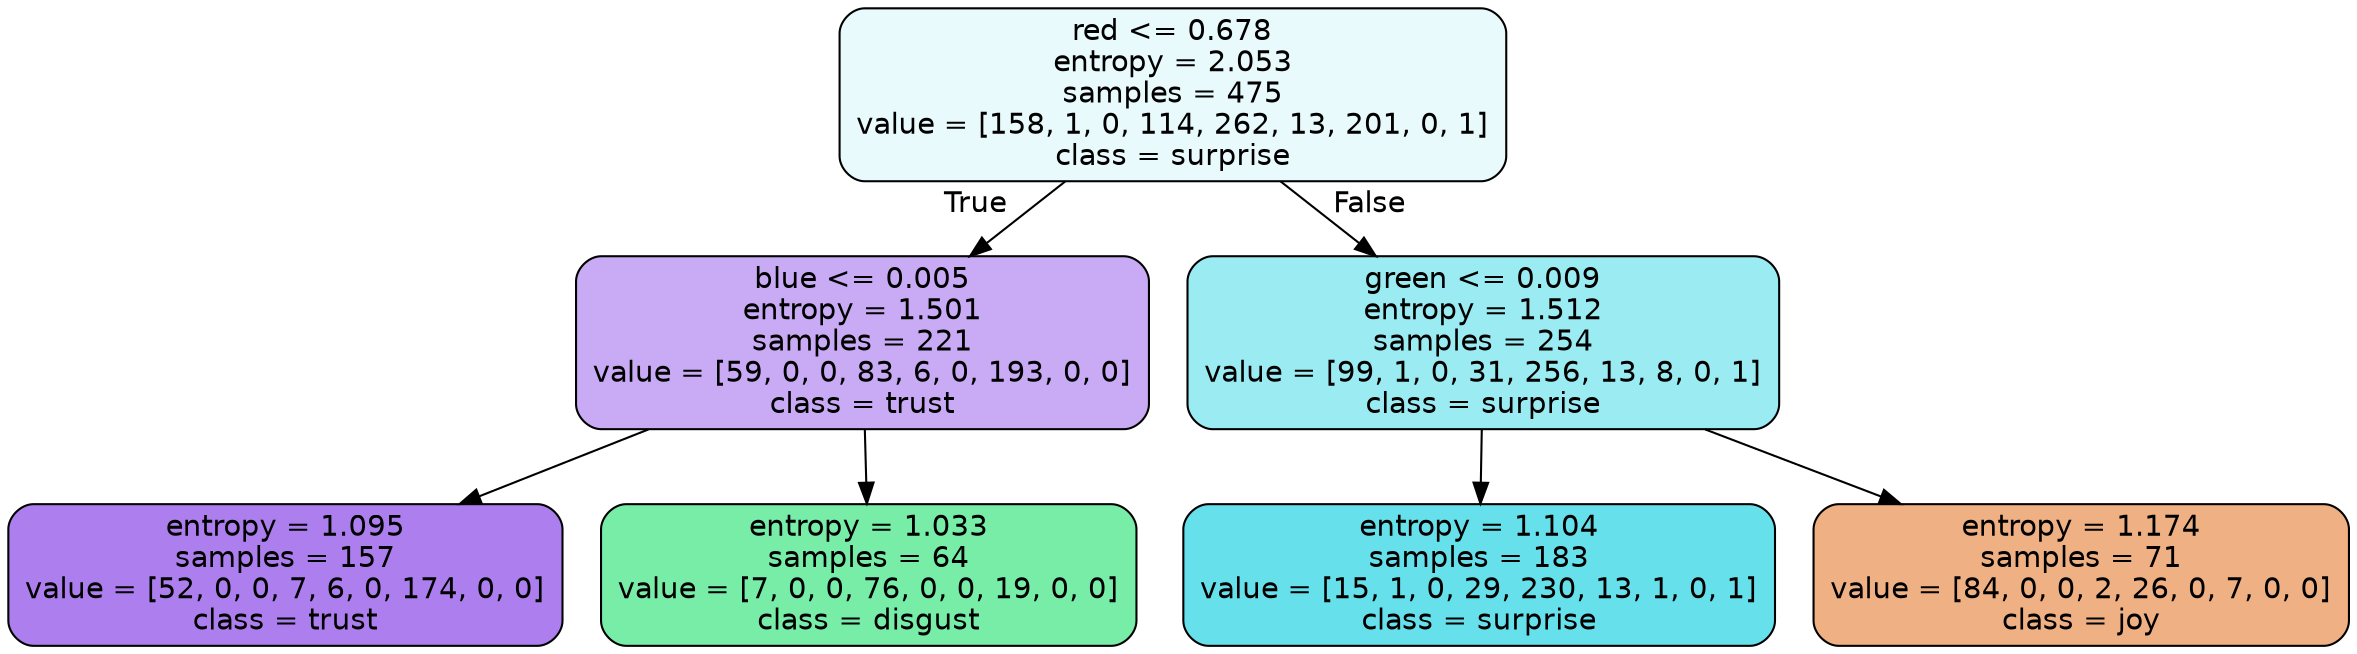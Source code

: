digraph Tree {
node [shape=box, style="filled, rounded", color="black", fontname=helvetica] ;
edge [fontname=helvetica] ;
0 [label="red <= 0.678\nentropy = 2.053\nsamples = 475\nvalue = [158, 1, 0, 114, 262, 13, 201, 0, 1]\nclass = surprise", fillcolor="#39d7e51c"] ;
1 [label="blue <= 0.005\nentropy = 1.501\nsamples = 221\nvalue = [59, 0, 0, 83, 6, 0, 193, 0, 0]\nclass = trust", fillcolor="#8139e56d"] ;
0 -> 1 [labeldistance=2.5, labelangle=45, headlabel="True"] ;
2 [label="entropy = 1.095\nsamples = 157\nvalue = [52, 0, 0, 7, 6, 0, 174, 0, 0]\nclass = trust", fillcolor="#8139e5a6"] ;
1 -> 2 ;
3 [label="entropy = 1.033\nsamples = 64\nvalue = [7, 0, 0, 76, 0, 0, 19, 0, 0]\nclass = disgust", fillcolor="#39e581af"] ;
1 -> 3 ;
4 [label="green <= 0.009\nentropy = 1.512\nsamples = 254\nvalue = [99, 1, 0, 31, 256, 13, 8, 0, 1]\nclass = surprise", fillcolor="#39d7e581"] ;
0 -> 4 [labeldistance=2.5, labelangle=-45, headlabel="False"] ;
5 [label="entropy = 1.104\nsamples = 183\nvalue = [15, 1, 0, 29, 230, 13, 1, 0, 1]\nclass = surprise", fillcolor="#39d7e5c4"] ;
4 -> 5 ;
6 [label="entropy = 1.174\nsamples = 71\nvalue = [84, 0, 0, 2, 26, 0, 7, 0, 0]\nclass = joy", fillcolor="#e581399f"] ;
4 -> 6 ;
}